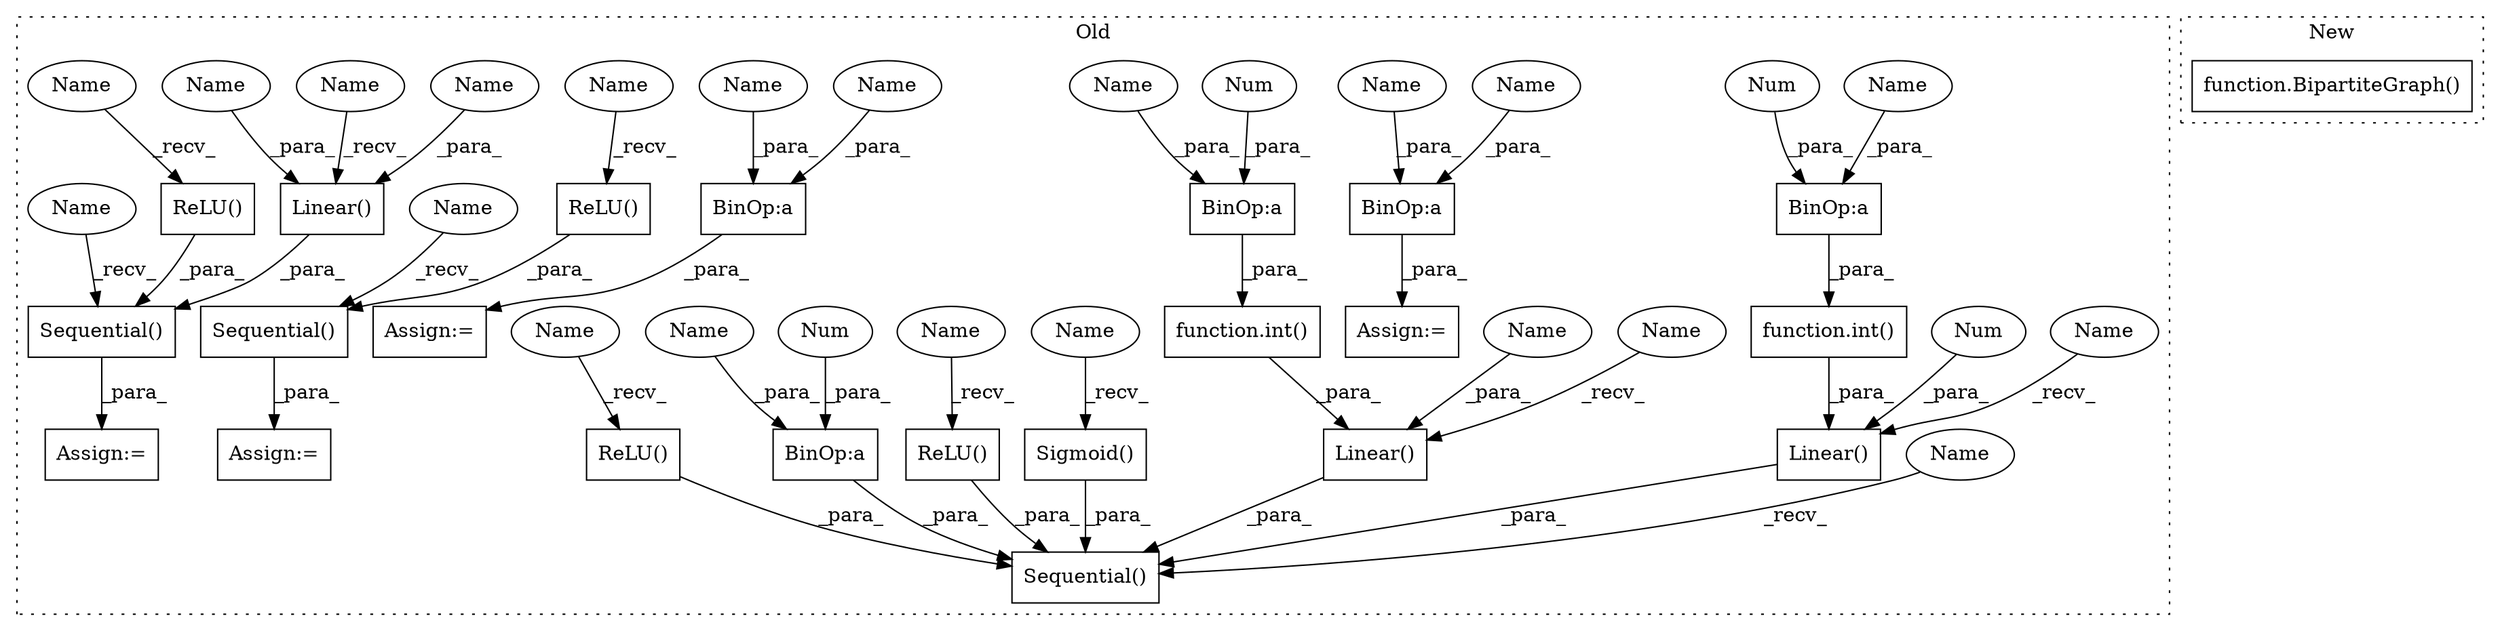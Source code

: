 digraph G {
subgraph cluster0 {
1 [label="function.int()" a="75" s="2282,2307" l="4,1" shape="box"];
3 [label="Linear()" a="75" s="2272,2311" l="10,1" shape="box"];
4 [label="Sequential()" a="75" s="2061,2338" l="27,10" shape="box"];
5 [label="BinOp:a" a="82" s="2116" l="1" shape="box"];
6 [label="BinOp:a" a="82" s="2305" l="1" shape="box"];
7 [label="BinOp:a" a="82" s="2231" l="1" shape="box"];
8 [label="function.int()" a="75" s="2208,2233" l="4,1" shape="box"];
9 [label="Sigmoid()" a="75" s="2326" l="12" shape="box"];
10 [label="Linear()" a="75" s="2567,2616" l="10,1" shape="box"];
11 [label="Sequential()" a="75" s="2540,2640" l="27,10" shape="box"];
12 [label="BinOp:a" a="82" s="2911" l="3" shape="box"];
13 [label="BinOp:a" a="82" s="2755" l="3" shape="box"];
14 [label="Num" a="76" s="2310" l="1" shape="ellipse"];
15 [label="Sequential()" a="75" s="2403,2503" l="27,10" shape="box"];
16 [label="Num" a="76" s="2306" l="1" shape="ellipse"];
17 [label="Num" a="76" s="2117" l="1" shape="ellipse"];
18 [label="Num" a="76" s="2232" l="1" shape="ellipse"];
19 [label="ReLU()" a="75" s="2494" l="9" shape="box"];
20 [label="Assign:=" a="68" s="2867" l="3" shape="box"];
21 [label="ReLU()" a="75" s="2154" l="9" shape="box"];
22 [label="Assign:=" a="68" s="2400" l="3" shape="box"];
23 [label="ReLU()" a="75" s="2249" l="9" shape="box"];
24 [label="Assign:=" a="68" s="2537" l="3" shape="box"];
25 [label="ReLU()" a="75" s="2631" l="9" shape="box"];
26 [label="Assign:=" a="68" s="2711" l="3" shape="box"];
27 [label="Linear()" a="75" s="2177,2234" l="10,1" shape="box"];
28 [label="Name" a="87" s="2914" l="19" shape="ellipse"];
29 [label="Name" a="87" s="2212" l="19" shape="ellipse"];
30 [label="Name" a="87" s="2597" l="19" shape="ellipse"];
31 [label="Name" a="87" s="2286" l="19" shape="ellipse"];
32 [label="Name" a="87" s="2758" l="19" shape="ellipse"];
33 [label="Name" a="87" s="2187" l="19" shape="ellipse"];
34 [label="Name" a="87" s="2540" l="2" shape="ellipse"];
35 [label="Name" a="87" s="2494" l="2" shape="ellipse"];
36 [label="Name" a="87" s="2567" l="2" shape="ellipse"];
37 [label="Name" a="87" s="2061" l="2" shape="ellipse"];
38 [label="Name" a="87" s="2631" l="2" shape="ellipse"];
39 [label="Name" a="87" s="2403" l="2" shape="ellipse"];
40 [label="Name" a="87" s="2326" l="2" shape="ellipse"];
41 [label="Name" a="87" s="2249" l="2" shape="ellipse"];
42 [label="Name" a="87" s="2272" l="2" shape="ellipse"];
43 [label="Name" a="87" s="2154" l="2" shape="ellipse"];
44 [label="Name" a="87" s="2177" l="2" shape="ellipse"];
45 [label="Name" a="87" s="2737" l="18" shape="ellipse"];
46 [label="Name" a="87" s="2577" l="18" shape="ellipse"];
47 [label="Name" a="87" s="2893" l="18" shape="ellipse"];
48 [label="Name" a="87" s="2098" l="18" shape="ellipse"];
label = "Old";
style="dotted";
}
subgraph cluster1 {
2 [label="function.BipartiteGraph()" a="75" s="4629,4730" l="28,10" shape="box"];
label = "New";
style="dotted";
}
1 -> 3 [label="_para_"];
3 -> 4 [label="_para_"];
5 -> 4 [label="_para_"];
6 -> 1 [label="_para_"];
7 -> 8 [label="_para_"];
8 -> 27 [label="_para_"];
9 -> 4 [label="_para_"];
10 -> 11 [label="_para_"];
11 -> 24 [label="_para_"];
12 -> 20 [label="_para_"];
13 -> 26 [label="_para_"];
14 -> 3 [label="_para_"];
15 -> 22 [label="_para_"];
16 -> 6 [label="_para_"];
17 -> 5 [label="_para_"];
18 -> 7 [label="_para_"];
19 -> 15 [label="_para_"];
21 -> 4 [label="_para_"];
23 -> 4 [label="_para_"];
25 -> 11 [label="_para_"];
27 -> 4 [label="_para_"];
28 -> 12 [label="_para_"];
29 -> 7 [label="_para_"];
30 -> 10 [label="_para_"];
31 -> 6 [label="_para_"];
32 -> 13 [label="_para_"];
33 -> 27 [label="_para_"];
34 -> 11 [label="_recv_"];
35 -> 19 [label="_recv_"];
36 -> 10 [label="_recv_"];
37 -> 4 [label="_recv_"];
38 -> 25 [label="_recv_"];
39 -> 15 [label="_recv_"];
40 -> 9 [label="_recv_"];
41 -> 23 [label="_recv_"];
42 -> 3 [label="_recv_"];
43 -> 21 [label="_recv_"];
44 -> 27 [label="_recv_"];
45 -> 13 [label="_para_"];
46 -> 10 [label="_para_"];
47 -> 12 [label="_para_"];
48 -> 5 [label="_para_"];
}